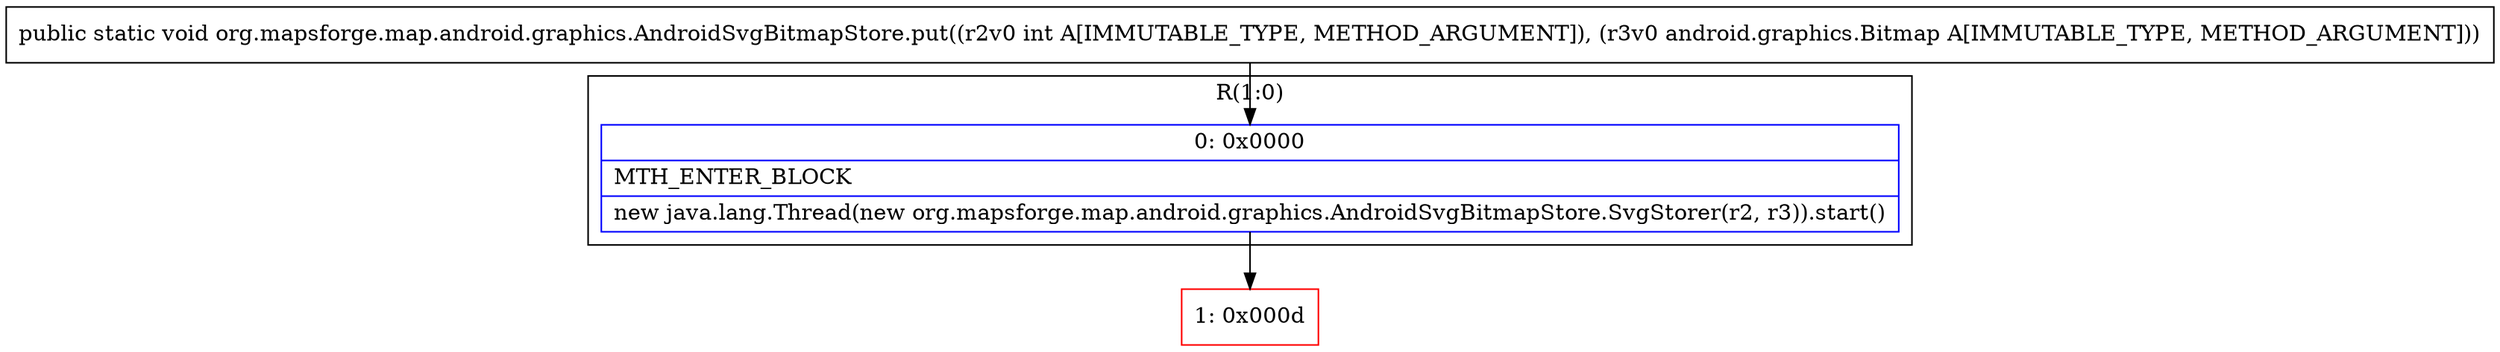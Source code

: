 digraph "CFG fororg.mapsforge.map.android.graphics.AndroidSvgBitmapStore.put(ILandroid\/graphics\/Bitmap;)V" {
subgraph cluster_Region_893883114 {
label = "R(1:0)";
node [shape=record,color=blue];
Node_0 [shape=record,label="{0\:\ 0x0000|MTH_ENTER_BLOCK\l|new java.lang.Thread(new org.mapsforge.map.android.graphics.AndroidSvgBitmapStore.SvgStorer(r2, r3)).start()\l}"];
}
Node_1 [shape=record,color=red,label="{1\:\ 0x000d}"];
MethodNode[shape=record,label="{public static void org.mapsforge.map.android.graphics.AndroidSvgBitmapStore.put((r2v0 int A[IMMUTABLE_TYPE, METHOD_ARGUMENT]), (r3v0 android.graphics.Bitmap A[IMMUTABLE_TYPE, METHOD_ARGUMENT])) }"];
MethodNode -> Node_0;
Node_0 -> Node_1;
}

